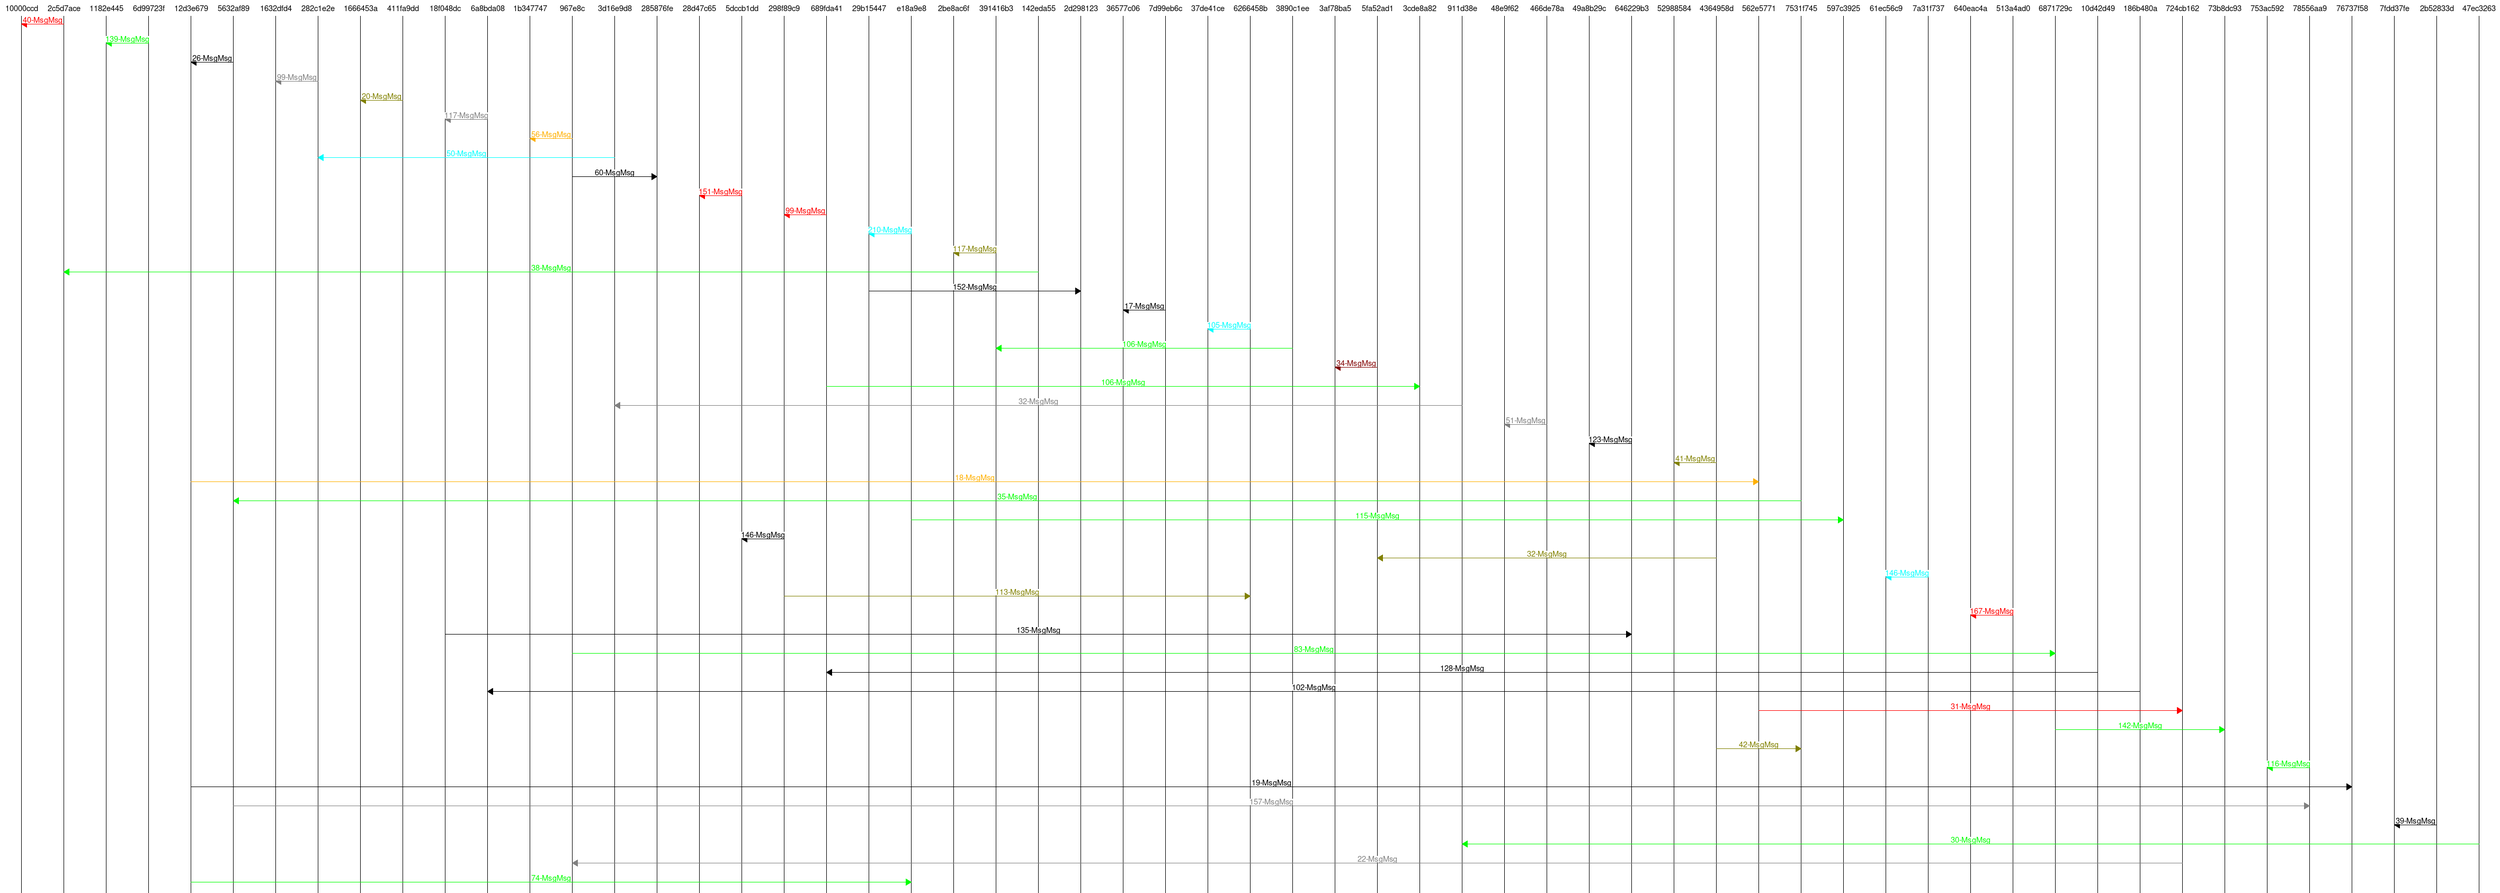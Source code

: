 msc { 
10000ccd,2c5d7ace,1182e445,6d99723f,12d3e679,5632af89,1632dfd4,282c1e2e,1666453a,411fa9dd,18f048dc,6a8bda08,1b347747,967e8c,3d16e9d8,285876fe,28d47c65,5dccb1dd,298f89c9,689fda41,29b15447,e18a9e8,2be8ac6f,391416b3,142eda55,2d298123,36577c06,7d99eb6c,37de41ce,6266458b,3890c1ee,3af78ba5,5fa52ad1,3cde8a82,911d38e,48e9f62,466de78a,49a8b29c,646229b3,52988584,4364958d,562e5771,7531f745,597c3925,61ec56c9,7a31f737,640eac4a,513a4ad0,6871729c,10d42d49,186b480a,724cb162,73b8dc93,753ac592,78556aa9,76737f58,7fdd37fe,2b52833d,47ec3263;

2c5d7ace=>10000ccd [label="40-MsgMsg", textcolor="red", linecolor="red"];
6d99723f=>1182e445 [label="139-MsgMsg", textcolor="green", linecolor="green"];
5632af89=>12d3e679 [label="26-MsgMsg", textcolor="black", linecolor="black"];
282c1e2e=>1632dfd4 [label="99-MsgMsg", textcolor="gray", linecolor="gray"];
411fa9dd=>1666453a [label="20-MsgMsg", textcolor="olive", linecolor="olive"];
6a8bda08=>18f048dc [label="117-MsgMsg", textcolor="gray", linecolor="gray"];
967e8c=>1b347747 [label="56-MsgMsg", textcolor="orange", linecolor="orange"];
3d16e9d8=>282c1e2e [label="50-MsgMsg", textcolor="aqua", linecolor="aqua"];
967e8c=>285876fe [label="60-MsgMsg", textcolor="black", linecolor="black"];
5dccb1dd=>28d47c65 [label="151-MsgMsg", textcolor="red", linecolor="red"];
689fda41=>298f89c9 [label="99-MsgMsg", textcolor="red", linecolor="red"];
e18a9e8=>29b15447 [label="210-MsgMsg", textcolor="aqua", linecolor="aqua"];
391416b3=>2be8ac6f [label="117-MsgMsg", textcolor="olive", linecolor="olive"];
142eda55=>2c5d7ace [label="38-MsgMsg", textcolor="green", linecolor="green"];
29b15447=>2d298123 [label="152-MsgMsg", textcolor="black", linecolor="black"];
7d99eb6c=>36577c06 [label="17-MsgMsg", textcolor="black", linecolor="black"];
6266458b=>37de41ce [label="105-MsgMsg", textcolor="aqua", linecolor="aqua"];
3890c1ee=>391416b3 [label="106-MsgMsg", textcolor="green", linecolor="green"];
5fa52ad1=>3af78ba5 [label="34-MsgMsg", textcolor="maroon", linecolor="maroon"];
689fda41=>3cde8a82 [label="106-MsgMsg", textcolor="green", linecolor="green"];
911d38e=>3d16e9d8 [label="32-MsgMsg", textcolor="gray", linecolor="gray"];
466de78a=>48e9f62 [label="51-MsgMsg", textcolor="gray", linecolor="gray"];
646229b3=>49a8b29c [label="123-MsgMsg", textcolor="black", linecolor="black"];
4364958d=>52988584 [label="41-MsgMsg", textcolor="olive", linecolor="olive"];
12d3e679=>562e5771 [label="18-MsgMsg", textcolor="orange", linecolor="orange"];
7531f745=>5632af89 [label="35-MsgMsg", textcolor="green", linecolor="green"];
e18a9e8=>597c3925 [label="115-MsgMsg", textcolor="green", linecolor="green"];
298f89c9=>5dccb1dd [label="146-MsgMsg", textcolor="black", linecolor="black"];
4364958d=>5fa52ad1 [label="32-MsgMsg", textcolor="olive", linecolor="olive"];
7a31f737=>61ec56c9 [label="146-MsgMsg", textcolor="aqua", linecolor="aqua"];
298f89c9=>6266458b [label="113-MsgMsg", textcolor="olive", linecolor="olive"];
513a4ad0=>640eac4a [label="167-MsgMsg", textcolor="red", linecolor="red"];
18f048dc=>646229b3 [label="135-MsgMsg", textcolor="black", linecolor="black"];
967e8c=>6871729c [label="83-MsgMsg", textcolor="green", linecolor="green"];
10d42d49=>689fda41 [label="128-MsgMsg", textcolor="black", linecolor="black"];
186b480a=>6a8bda08 [label="102-MsgMsg", textcolor="black", linecolor="black"];
562e5771=>724cb162 [label="31-MsgMsg", textcolor="red", linecolor="red"];
6871729c=>73b8dc93 [label="142-MsgMsg", textcolor="green", linecolor="green"];
4364958d=>7531f745 [label="42-MsgMsg", textcolor="olive", linecolor="olive"];
78556aa9=>753ac592 [label="116-MsgMsg", textcolor="green", linecolor="green"];
12d3e679=>76737f58 [label="19-MsgMsg", textcolor="black", linecolor="black"];
5632af89=>78556aa9 [label="157-MsgMsg", textcolor="gray", linecolor="gray"];
2b52833d=>7fdd37fe [label="39-MsgMsg", textcolor="black", linecolor="black"];
47ec3263=>911d38e [label="30-MsgMsg", textcolor="green", linecolor="green"];
724cb162=>967e8c [label="22-MsgMsg", textcolor="gray", linecolor="gray"];
12d3e679=>e18a9e8 [label="74-MsgMsg", textcolor="green", linecolor="green"];
}
